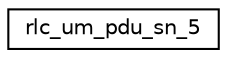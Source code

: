 digraph "Graphical Class Hierarchy"
{
 // LATEX_PDF_SIZE
  edge [fontname="Helvetica",fontsize="10",labelfontname="Helvetica",labelfontsize="10"];
  node [fontname="Helvetica",fontsize="10",shape=record];
  rankdir="LR";
  Node0 [label="rlc_um_pdu_sn_5",height=0.2,width=0.4,color="black", fillcolor="white", style="filled",URL="$structrlc__um__pdu__sn__5.html",tooltip=" "];
}
